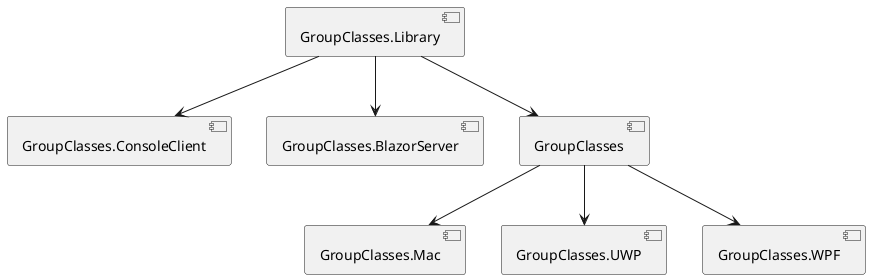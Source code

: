 @startuml

[GroupClasses.Library] as Library
[GroupClasses.ConsoleClient] as ConsoleClient
[GroupClasses.BlazorServer] as BlazorServer
[GroupClasses] as Forms
[GroupClasses.Mac] as Mac
[GroupClasses.UWP] as UWP
[GroupClasses.WPF] as WPF

Library --> ConsoleClient
Library --> BlazorServer
Library --> Forms
Forms --> Mac
Forms --> UWP
Forms --> WPF

@enduml